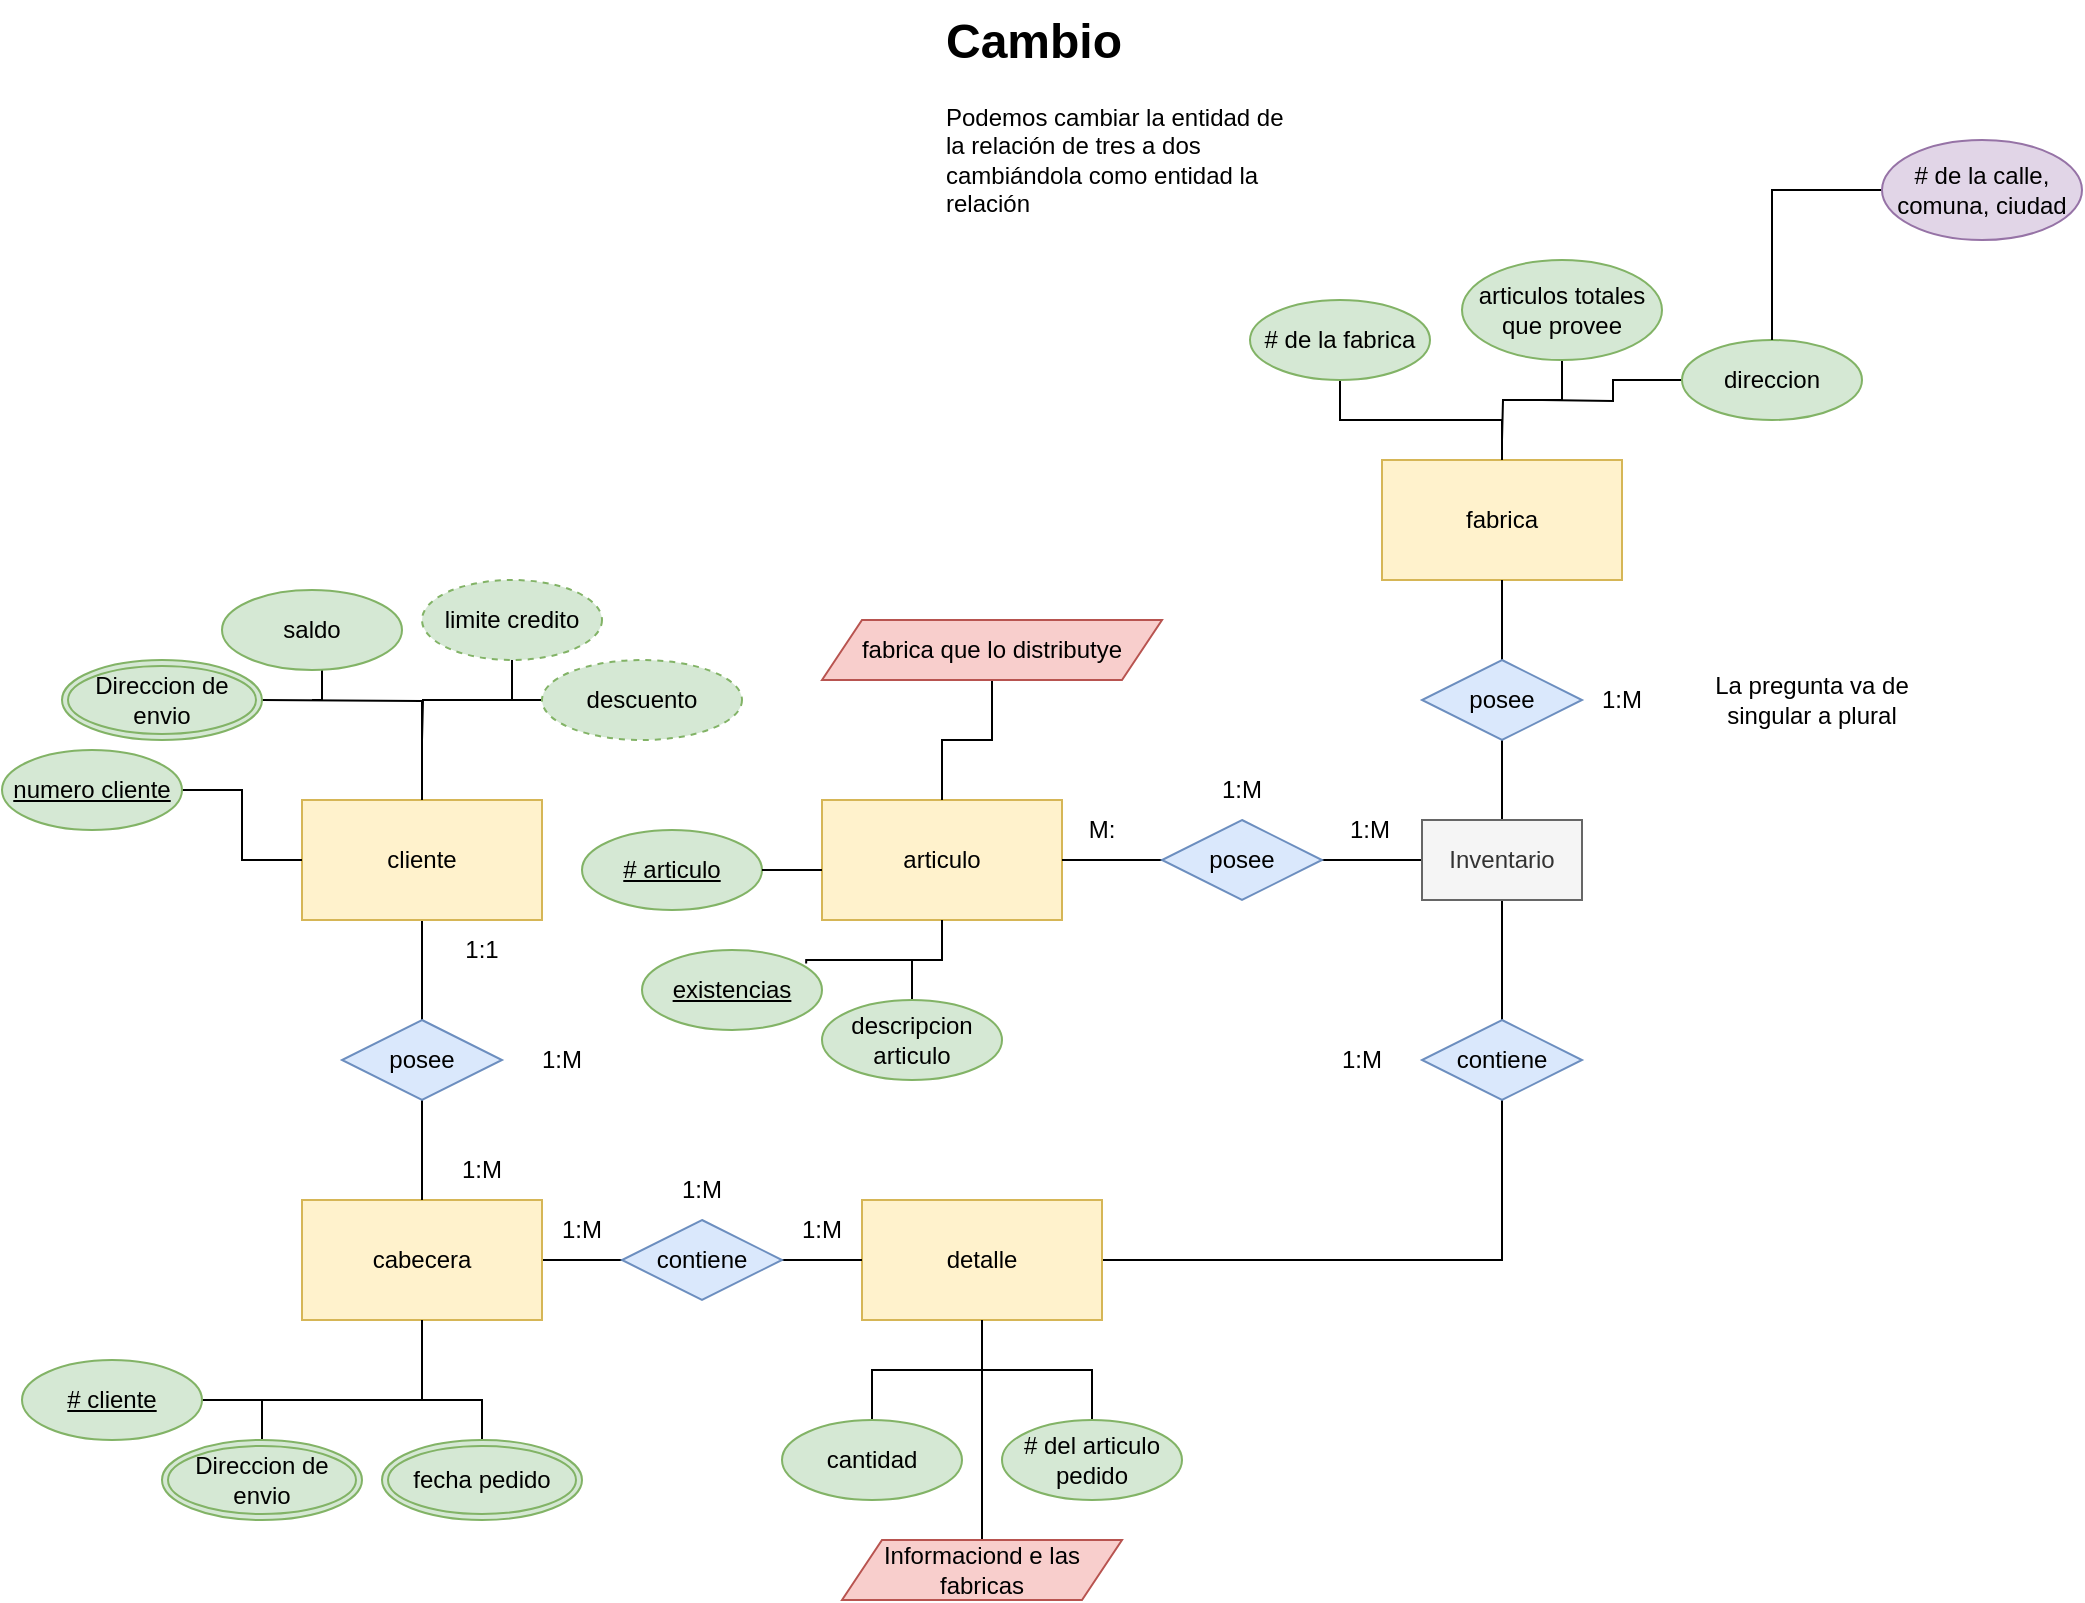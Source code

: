 <mxfile version="24.7.17">
  <diagram name="Página-1" id="-0zjJFNCTmwo6vkKP5nd">
    <mxGraphModel dx="478" dy="260" grid="1" gridSize="10" guides="1" tooltips="1" connect="1" arrows="1" fold="1" page="1" pageScale="1" pageWidth="827" pageHeight="1169" math="0" shadow="0">
      <root>
        <mxCell id="0" />
        <mxCell id="1" parent="0" />
        <mxCell id="e9VeZsLEOE9HL6Gym7Oc-15" style="edgeStyle=orthogonalEdgeStyle;rounded=0;orthogonalLoop=1;jettySize=auto;html=1;entryX=0.5;entryY=1;entryDx=0;entryDy=0;endArrow=none;endFill=0;" parent="1" source="e9VeZsLEOE9HL6Gym7Oc-1" target="e9VeZsLEOE9HL6Gym7Oc-6" edge="1">
          <mxGeometry relative="1" as="geometry" />
        </mxCell>
        <mxCell id="e9VeZsLEOE9HL6Gym7Oc-1" value="detalle" style="rounded=0;whiteSpace=wrap;html=1;fillColor=#fff2cc;strokeColor=#d6b656;" parent="1" vertex="1">
          <mxGeometry x="560" y="600" width="120" height="60" as="geometry" />
        </mxCell>
        <mxCell id="e9VeZsLEOE9HL6Gym7Oc-2" value="fabrica" style="rounded=0;whiteSpace=wrap;html=1;fillColor=#fff2cc;strokeColor=#d6b656;" parent="1" vertex="1">
          <mxGeometry x="820" y="230" width="120" height="60" as="geometry" />
        </mxCell>
        <mxCell id="e9VeZsLEOE9HL6Gym7Oc-11" style="edgeStyle=orthogonalEdgeStyle;rounded=0;orthogonalLoop=1;jettySize=auto;html=1;endArrow=none;endFill=0;" parent="1" source="e9VeZsLEOE9HL6Gym7Oc-3" target="e9VeZsLEOE9HL6Gym7Oc-8" edge="1">
          <mxGeometry relative="1" as="geometry" />
        </mxCell>
        <mxCell id="e9VeZsLEOE9HL6Gym7Oc-3" value="cabecera" style="rounded=0;whiteSpace=wrap;html=1;fillColor=#fff2cc;strokeColor=#d6b656;" parent="1" vertex="1">
          <mxGeometry x="280" y="600" width="120" height="60" as="geometry" />
        </mxCell>
        <mxCell id="e9VeZsLEOE9HL6Gym7Oc-13" style="edgeStyle=orthogonalEdgeStyle;rounded=0;orthogonalLoop=1;jettySize=auto;html=1;entryX=0;entryY=0.5;entryDx=0;entryDy=0;endArrow=none;endFill=0;" parent="1" source="e9VeZsLEOE9HL6Gym7Oc-43" target="e9VeZsLEOE9HL6Gym7Oc-6" edge="1">
          <mxGeometry relative="1" as="geometry" />
        </mxCell>
        <mxCell id="-JTxSzL3S9BexKRUp41m-8" style="edgeStyle=orthogonalEdgeStyle;rounded=0;orthogonalLoop=1;jettySize=auto;html=1;entryX=0.5;entryY=0;entryDx=0;entryDy=0;endArrow=none;endFill=0;" parent="1" source="e9VeZsLEOE9HL6Gym7Oc-4" target="e9VeZsLEOE9HL6Gym7Oc-33" edge="1">
          <mxGeometry relative="1" as="geometry" />
        </mxCell>
        <mxCell id="e9VeZsLEOE9HL6Gym7Oc-4" value="articulo" style="rounded=0;whiteSpace=wrap;html=1;fillColor=#fff2cc;strokeColor=#d6b656;" parent="1" vertex="1">
          <mxGeometry x="540" y="400" width="120" height="60" as="geometry" />
        </mxCell>
        <mxCell id="e9VeZsLEOE9HL6Gym7Oc-9" style="edgeStyle=orthogonalEdgeStyle;rounded=0;orthogonalLoop=1;jettySize=auto;html=1;endArrow=none;endFill=0;" parent="1" source="e9VeZsLEOE9HL6Gym7Oc-5" target="e9VeZsLEOE9HL6Gym7Oc-7" edge="1">
          <mxGeometry relative="1" as="geometry" />
        </mxCell>
        <mxCell id="e9VeZsLEOE9HL6Gym7Oc-5" value="cliente" style="rounded=0;whiteSpace=wrap;html=1;fillColor=#fff2cc;strokeColor=#d6b656;" parent="1" vertex="1">
          <mxGeometry x="280" y="400" width="120" height="60" as="geometry" />
        </mxCell>
        <mxCell id="e9VeZsLEOE9HL6Gym7Oc-14" style="edgeStyle=orthogonalEdgeStyle;rounded=0;orthogonalLoop=1;jettySize=auto;html=1;endArrow=none;endFill=0;" parent="1" source="e9VeZsLEOE9HL6Gym7Oc-6" target="e9VeZsLEOE9HL6Gym7Oc-2" edge="1">
          <mxGeometry relative="1" as="geometry" />
        </mxCell>
        <mxCell id="e9VeZsLEOE9HL6Gym7Oc-6" value="Inventario" style="rounded=0;whiteSpace=wrap;html=1;fillColor=#f5f5f5;strokeColor=#666666;fontColor=#333333;" parent="1" vertex="1">
          <mxGeometry x="840" y="410" width="80" height="40" as="geometry" />
        </mxCell>
        <mxCell id="e9VeZsLEOE9HL6Gym7Oc-10" style="edgeStyle=orthogonalEdgeStyle;rounded=0;orthogonalLoop=1;jettySize=auto;html=1;endArrow=none;endFill=0;" parent="1" source="e9VeZsLEOE9HL6Gym7Oc-7" target="e9VeZsLEOE9HL6Gym7Oc-3" edge="1">
          <mxGeometry relative="1" as="geometry" />
        </mxCell>
        <mxCell id="e9VeZsLEOE9HL6Gym7Oc-7" value="posee" style="rhombus;whiteSpace=wrap;html=1;fillColor=#dae8fc;strokeColor=#6c8ebf;" parent="1" vertex="1">
          <mxGeometry x="300" y="510" width="80" height="40" as="geometry" />
        </mxCell>
        <mxCell id="e9VeZsLEOE9HL6Gym7Oc-12" style="edgeStyle=orthogonalEdgeStyle;rounded=0;orthogonalLoop=1;jettySize=auto;html=1;endArrow=none;endFill=0;" parent="1" source="e9VeZsLEOE9HL6Gym7Oc-8" target="e9VeZsLEOE9HL6Gym7Oc-1" edge="1">
          <mxGeometry relative="1" as="geometry" />
        </mxCell>
        <mxCell id="e9VeZsLEOE9HL6Gym7Oc-8" value="contiene" style="rhombus;whiteSpace=wrap;html=1;fillColor=#dae8fc;strokeColor=#6c8ebf;" parent="1" vertex="1">
          <mxGeometry x="440" y="610" width="80" height="40" as="geometry" />
        </mxCell>
        <mxCell id="e9VeZsLEOE9HL6Gym7Oc-16" value="1:1" style="text;html=1;align=center;verticalAlign=middle;whiteSpace=wrap;rounded=0;" parent="1" vertex="1">
          <mxGeometry x="340" y="460" width="60" height="30" as="geometry" />
        </mxCell>
        <mxCell id="e9VeZsLEOE9HL6Gym7Oc-17" value="1:M" style="text;html=1;align=center;verticalAlign=middle;whiteSpace=wrap;rounded=0;" parent="1" vertex="1">
          <mxGeometry x="340" y="570" width="60" height="30" as="geometry" />
        </mxCell>
        <mxCell id="e9VeZsLEOE9HL6Gym7Oc-18" value="1:M" style="text;html=1;align=center;verticalAlign=middle;whiteSpace=wrap;rounded=0;" parent="1" vertex="1">
          <mxGeometry x="380" y="515" width="60" height="30" as="geometry" />
        </mxCell>
        <mxCell id="e9VeZsLEOE9HL6Gym7Oc-19" value="1:M" style="text;html=1;align=center;verticalAlign=middle;whiteSpace=wrap;rounded=0;" parent="1" vertex="1">
          <mxGeometry x="450" y="580" width="60" height="30" as="geometry" />
        </mxCell>
        <mxCell id="e9VeZsLEOE9HL6Gym7Oc-20" value="1:M" style="text;html=1;align=center;verticalAlign=middle;whiteSpace=wrap;rounded=0;" parent="1" vertex="1">
          <mxGeometry x="390" y="600" width="60" height="30" as="geometry" />
        </mxCell>
        <mxCell id="e9VeZsLEOE9HL6Gym7Oc-21" value="1:M" style="text;html=1;align=center;verticalAlign=middle;whiteSpace=wrap;rounded=0;" parent="1" vertex="1">
          <mxGeometry x="510" y="600" width="60" height="30" as="geometry" />
        </mxCell>
        <mxCell id="e9VeZsLEOE9HL6Gym7Oc-24" value="1:M" style="text;html=1;align=center;verticalAlign=middle;whiteSpace=wrap;rounded=0;" parent="1" vertex="1">
          <mxGeometry x="784" y="400" width="60" height="30" as="geometry" />
        </mxCell>
        <mxCell id="-JTxSzL3S9BexKRUp41m-16" style="edgeStyle=orthogonalEdgeStyle;rounded=0;orthogonalLoop=1;jettySize=auto;html=1;endArrow=none;endFill=0;" parent="1" source="e9VeZsLEOE9HL6Gym7Oc-27" edge="1">
          <mxGeometry relative="1" as="geometry">
            <mxPoint x="340" y="370" as="targetPoint" />
          </mxGeometry>
        </mxCell>
        <mxCell id="e9VeZsLEOE9HL6Gym7Oc-27" value="limite credito" style="ellipse;whiteSpace=wrap;html=1;fillColor=#d5e8d4;strokeColor=#82b366;dashed=1;" parent="1" vertex="1">
          <mxGeometry x="340" y="290" width="90" height="40" as="geometry" />
        </mxCell>
        <mxCell id="-JTxSzL3S9BexKRUp41m-15" style="edgeStyle=orthogonalEdgeStyle;rounded=0;orthogonalLoop=1;jettySize=auto;html=1;endArrow=none;endFill=0;" parent="1" source="e9VeZsLEOE9HL6Gym7Oc-28" edge="1">
          <mxGeometry relative="1" as="geometry">
            <mxPoint x="285" y="350" as="targetPoint" />
            <Array as="points">
              <mxPoint x="290" y="350" />
            </Array>
          </mxGeometry>
        </mxCell>
        <mxCell id="e9VeZsLEOE9HL6Gym7Oc-28" value="saldo" style="ellipse;whiteSpace=wrap;html=1;fillColor=#d5e8d4;strokeColor=#82b366;" parent="1" vertex="1">
          <mxGeometry x="240" y="295" width="90" height="40" as="geometry" />
        </mxCell>
        <mxCell id="-JTxSzL3S9BexKRUp41m-14" style="edgeStyle=orthogonalEdgeStyle;rounded=0;orthogonalLoop=1;jettySize=auto;html=1;endArrow=none;endFill=0;" parent="1" target="e9VeZsLEOE9HL6Gym7Oc-5" edge="1">
          <mxGeometry relative="1" as="geometry">
            <mxPoint x="260" y="350" as="sourcePoint" />
          </mxGeometry>
        </mxCell>
        <mxCell id="-JTxSzL3S9BexKRUp41m-9" style="edgeStyle=orthogonalEdgeStyle;rounded=0;orthogonalLoop=1;jettySize=auto;html=1;endArrow=none;endFill=0;" parent="1" source="e9VeZsLEOE9HL6Gym7Oc-30" target="e9VeZsLEOE9HL6Gym7Oc-5" edge="1">
          <mxGeometry relative="1" as="geometry" />
        </mxCell>
        <mxCell id="e9VeZsLEOE9HL6Gym7Oc-30" value="&lt;u&gt;numero cliente&lt;/u&gt;" style="ellipse;whiteSpace=wrap;html=1;fillColor=#d5e8d4;strokeColor=#82b366;" parent="1" vertex="1">
          <mxGeometry x="130" y="375" width="90" height="40" as="geometry" />
        </mxCell>
        <mxCell id="e9VeZsLEOE9HL6Gym7Oc-31" value="&lt;u&gt;# articulo&lt;/u&gt;" style="ellipse;whiteSpace=wrap;html=1;fillColor=#d5e8d4;strokeColor=#82b366;" parent="1" vertex="1">
          <mxGeometry x="420" y="415" width="90" height="40" as="geometry" />
        </mxCell>
        <mxCell id="e9VeZsLEOE9HL6Gym7Oc-32" value="&lt;u&gt;existencias&lt;/u&gt;" style="ellipse;whiteSpace=wrap;html=1;fillColor=#d5e8d4;strokeColor=#82b366;" parent="1" vertex="1">
          <mxGeometry x="450" y="475" width="90" height="40" as="geometry" />
        </mxCell>
        <mxCell id="e9VeZsLEOE9HL6Gym7Oc-33" value="descripcion articulo" style="ellipse;whiteSpace=wrap;html=1;fillColor=#d5e8d4;strokeColor=#82b366;" parent="1" vertex="1">
          <mxGeometry x="540" y="500" width="90" height="40" as="geometry" />
        </mxCell>
        <mxCell id="-JTxSzL3S9BexKRUp41m-18" style="edgeStyle=orthogonalEdgeStyle;rounded=0;orthogonalLoop=1;jettySize=auto;html=1;entryX=0.5;entryY=1;entryDx=0;entryDy=0;endArrow=none;endFill=0;" parent="1" source="e9VeZsLEOE9HL6Gym7Oc-35" target="e9VeZsLEOE9HL6Gym7Oc-3" edge="1">
          <mxGeometry relative="1" as="geometry" />
        </mxCell>
        <mxCell id="e9VeZsLEOE9HL6Gym7Oc-35" value="&lt;u&gt;# cliente&lt;/u&gt;" style="ellipse;whiteSpace=wrap;html=1;fillColor=#d5e8d4;strokeColor=#82b366;" parent="1" vertex="1">
          <mxGeometry x="140" y="680" width="90" height="40" as="geometry" />
        </mxCell>
        <mxCell id="-JTxSzL3S9BexKRUp41m-19" style="edgeStyle=orthogonalEdgeStyle;rounded=0;orthogonalLoop=1;jettySize=auto;html=1;endArrow=none;endFill=0;" parent="1" source="-hZn1fEZDdsB1EXEqCD2-7" edge="1">
          <mxGeometry relative="1" as="geometry">
            <mxPoint x="290" y="700" as="targetPoint" />
            <mxPoint x="265" y="720" as="sourcePoint" />
          </mxGeometry>
        </mxCell>
        <mxCell id="-JTxSzL3S9BexKRUp41m-33" style="edgeStyle=orthogonalEdgeStyle;rounded=0;orthogonalLoop=1;jettySize=auto;html=1;endArrow=none;endFill=0;" parent="1" source="e9VeZsLEOE9HL6Gym7Oc-39" edge="1">
          <mxGeometry relative="1" as="geometry">
            <mxPoint x="900" y="200" as="targetPoint" />
          </mxGeometry>
        </mxCell>
        <mxCell id="e9VeZsLEOE9HL6Gym7Oc-39" value="direccion" style="ellipse;whiteSpace=wrap;html=1;fillColor=#d5e8d4;strokeColor=#82b366;" parent="1" vertex="1">
          <mxGeometry x="970" y="170" width="90" height="40" as="geometry" />
        </mxCell>
        <mxCell id="e9VeZsLEOE9HL6Gym7Oc-40" value="&lt;h1 style=&quot;margin-top: 0px;&quot;&gt;&lt;span style=&quot;background-color: initial;&quot;&gt;Cambio&lt;/span&gt;&lt;br&gt;&lt;/h1&gt;&lt;div&gt;&lt;span style=&quot;background-color: initial;&quot;&gt;Podemos cambiar la entidad de la relación de tres a dos&amp;nbsp;&lt;/span&gt;&lt;/div&gt;&lt;div&gt;&lt;span style=&quot;background-color: initial;&quot;&gt;cambiándola como entidad la relación&lt;/span&gt;&lt;/div&gt;&lt;div&gt;&lt;span style=&quot;background-color: initial;&quot;&gt;&lt;br&gt;&lt;/span&gt;&lt;/div&gt;" style="text;html=1;whiteSpace=wrap;overflow=hidden;rounded=0;" parent="1" vertex="1">
          <mxGeometry x="600" width="180" height="120" as="geometry" />
        </mxCell>
        <mxCell id="e9VeZsLEOE9HL6Gym7Oc-44" value="" style="edgeStyle=orthogonalEdgeStyle;rounded=0;orthogonalLoop=1;jettySize=auto;html=1;entryX=0;entryY=0.5;entryDx=0;entryDy=0;endArrow=none;endFill=0;" parent="1" source="e9VeZsLEOE9HL6Gym7Oc-4" target="e9VeZsLEOE9HL6Gym7Oc-43" edge="1">
          <mxGeometry relative="1" as="geometry">
            <mxPoint x="660" y="430" as="sourcePoint" />
            <mxPoint x="840" y="430" as="targetPoint" />
          </mxGeometry>
        </mxCell>
        <mxCell id="e9VeZsLEOE9HL6Gym7Oc-43" value="posee" style="rhombus;whiteSpace=wrap;html=1;fillColor=#dae8fc;strokeColor=#6c8ebf;" parent="1" vertex="1">
          <mxGeometry x="710" y="410" width="80" height="40" as="geometry" />
        </mxCell>
        <mxCell id="e9VeZsLEOE9HL6Gym7Oc-45" value="posee" style="rhombus;whiteSpace=wrap;html=1;fillColor=#dae8fc;strokeColor=#6c8ebf;" parent="1" vertex="1">
          <mxGeometry x="840" y="330" width="80" height="40" as="geometry" />
        </mxCell>
        <mxCell id="e9VeZsLEOE9HL6Gym7Oc-46" value="contiene" style="rhombus;whiteSpace=wrap;html=1;fillColor=#dae8fc;strokeColor=#6c8ebf;" parent="1" vertex="1">
          <mxGeometry x="840" y="510" width="80" height="40" as="geometry" />
        </mxCell>
        <mxCell id="e9VeZsLEOE9HL6Gym7Oc-47" value="M:" style="text;html=1;align=center;verticalAlign=middle;whiteSpace=wrap;rounded=0;" parent="1" vertex="1">
          <mxGeometry x="650" y="400" width="60" height="30" as="geometry" />
        </mxCell>
        <mxCell id="e9VeZsLEOE9HL6Gym7Oc-48" value="1:M" style="text;html=1;align=center;verticalAlign=middle;whiteSpace=wrap;rounded=0;" parent="1" vertex="1">
          <mxGeometry x="720" y="380" width="60" height="30" as="geometry" />
        </mxCell>
        <mxCell id="e9VeZsLEOE9HL6Gym7Oc-49" value="1:M" style="text;html=1;align=center;verticalAlign=middle;whiteSpace=wrap;rounded=0;" parent="1" vertex="1">
          <mxGeometry x="910" y="335" width="60" height="30" as="geometry" />
        </mxCell>
        <mxCell id="e9VeZsLEOE9HL6Gym7Oc-50" value="La pregunta va de singular a plural" style="text;html=1;align=center;verticalAlign=middle;whiteSpace=wrap;rounded=0;" parent="1" vertex="1">
          <mxGeometry x="970" y="310" width="130" height="80" as="geometry" />
        </mxCell>
        <mxCell id="-JTxSzL3S9BexKRUp41m-31" style="edgeStyle=orthogonalEdgeStyle;rounded=0;orthogonalLoop=1;jettySize=auto;html=1;endArrow=none;endFill=0;" parent="1" source="e9VeZsLEOE9HL6Gym7Oc-51" edge="1">
          <mxGeometry relative="1" as="geometry">
            <mxPoint x="880" y="220" as="targetPoint" />
          </mxGeometry>
        </mxCell>
        <mxCell id="e9VeZsLEOE9HL6Gym7Oc-51" value="articulos totales que provee" style="ellipse;whiteSpace=wrap;html=1;fillColor=#d5e8d4;strokeColor=#82b366;" parent="1" vertex="1">
          <mxGeometry x="860" y="130" width="100" height="50" as="geometry" />
        </mxCell>
        <mxCell id="-JTxSzL3S9BexKRUp41m-30" style="edgeStyle=orthogonalEdgeStyle;rounded=0;orthogonalLoop=1;jettySize=auto;html=1;endArrow=none;endFill=0;" parent="1" source="e9VeZsLEOE9HL6Gym7Oc-52" target="e9VeZsLEOE9HL6Gym7Oc-2" edge="1">
          <mxGeometry relative="1" as="geometry" />
        </mxCell>
        <mxCell id="e9VeZsLEOE9HL6Gym7Oc-52" value="# de la fabrica" style="ellipse;whiteSpace=wrap;html=1;fillColor=#d5e8d4;strokeColor=#82b366;" parent="1" vertex="1">
          <mxGeometry x="754" y="150" width="90" height="40" as="geometry" />
        </mxCell>
        <mxCell id="e9VeZsLEOE9HL6Gym7Oc-53" value="1:M" style="text;html=1;align=center;verticalAlign=middle;whiteSpace=wrap;rounded=0;" parent="1" vertex="1">
          <mxGeometry x="780" y="515" width="60" height="30" as="geometry" />
        </mxCell>
        <mxCell id="-JTxSzL3S9BexKRUp41m-17" style="edgeStyle=orthogonalEdgeStyle;rounded=0;orthogonalLoop=1;jettySize=auto;html=1;endArrow=none;endFill=0;" parent="1" edge="1">
          <mxGeometry relative="1" as="geometry">
            <mxPoint x="380" y="350" as="targetPoint" />
            <mxPoint x="400" y="350" as="sourcePoint" />
          </mxGeometry>
        </mxCell>
        <mxCell id="-JTxSzL3S9BexKRUp41m-2" style="edgeStyle=orthogonalEdgeStyle;rounded=0;orthogonalLoop=1;jettySize=auto;html=1;entryX=0;entryY=0.583;entryDx=0;entryDy=0;entryPerimeter=0;endArrow=none;endFill=0;" parent="1" source="e9VeZsLEOE9HL6Gym7Oc-31" target="e9VeZsLEOE9HL6Gym7Oc-4" edge="1">
          <mxGeometry relative="1" as="geometry" />
        </mxCell>
        <mxCell id="-JTxSzL3S9BexKRUp41m-5" style="edgeStyle=orthogonalEdgeStyle;rounded=0;orthogonalLoop=1;jettySize=auto;html=1;entryX=0.912;entryY=0.169;entryDx=0;entryDy=0;entryPerimeter=0;endArrow=none;endFill=0;" parent="1" source="e9VeZsLEOE9HL6Gym7Oc-4" target="e9VeZsLEOE9HL6Gym7Oc-32" edge="1">
          <mxGeometry relative="1" as="geometry" />
        </mxCell>
        <mxCell id="-JTxSzL3S9BexKRUp41m-23" style="edgeStyle=orthogonalEdgeStyle;rounded=0;orthogonalLoop=1;jettySize=auto;html=1;entryX=0.5;entryY=1;entryDx=0;entryDy=0;endArrow=none;endFill=0;" parent="1" source="-JTxSzL3S9BexKRUp41m-21" target="e9VeZsLEOE9HL6Gym7Oc-1" edge="1">
          <mxGeometry relative="1" as="geometry" />
        </mxCell>
        <mxCell id="-JTxSzL3S9BexKRUp41m-21" value="cantidad" style="ellipse;whiteSpace=wrap;html=1;fillColor=#d5e8d4;strokeColor=#82b366;" parent="1" vertex="1">
          <mxGeometry x="520" y="710" width="90" height="40" as="geometry" />
        </mxCell>
        <mxCell id="-JTxSzL3S9BexKRUp41m-24" style="edgeStyle=orthogonalEdgeStyle;rounded=0;orthogonalLoop=1;jettySize=auto;html=1;entryX=0.5;entryY=1;entryDx=0;entryDy=0;endArrow=none;endFill=0;" parent="1" source="-JTxSzL3S9BexKRUp41m-22" target="e9VeZsLEOE9HL6Gym7Oc-1" edge="1">
          <mxGeometry relative="1" as="geometry" />
        </mxCell>
        <mxCell id="-JTxSzL3S9BexKRUp41m-22" value="# del articulo pedido" style="ellipse;whiteSpace=wrap;html=1;fillColor=#d5e8d4;strokeColor=#82b366;" parent="1" vertex="1">
          <mxGeometry x="630" y="710" width="90" height="40" as="geometry" />
        </mxCell>
        <mxCell id="-JTxSzL3S9BexKRUp41m-26" style="edgeStyle=orthogonalEdgeStyle;rounded=0;orthogonalLoop=1;jettySize=auto;html=1;endArrow=none;endFill=0;" parent="1" source="-JTxSzL3S9BexKRUp41m-25" edge="1">
          <mxGeometry relative="1" as="geometry">
            <mxPoint x="620" y="680" as="targetPoint" />
          </mxGeometry>
        </mxCell>
        <mxCell id="-JTxSzL3S9BexKRUp41m-25" value="Informaciond e las fabricas" style="shape=parallelogram;perimeter=parallelogramPerimeter;whiteSpace=wrap;html=1;fixedSize=1;fillColor=#f8cecc;strokeColor=#b85450;" parent="1" vertex="1">
          <mxGeometry x="550" y="770" width="140" height="30" as="geometry" />
        </mxCell>
        <mxCell id="-JTxSzL3S9BexKRUp41m-28" value="" style="edgeStyle=orthogonalEdgeStyle;rounded=0;orthogonalLoop=1;jettySize=auto;html=1;endArrow=none;endFill=0;" parent="1" source="-JTxSzL3S9BexKRUp41m-27" target="e9VeZsLEOE9HL6Gym7Oc-4" edge="1">
          <mxGeometry relative="1" as="geometry" />
        </mxCell>
        <mxCell id="-JTxSzL3S9BexKRUp41m-27" value="fabrica que lo distributye" style="shape=parallelogram;perimeter=parallelogramPerimeter;whiteSpace=wrap;html=1;fixedSize=1;fillColor=#f8cecc;strokeColor=#b85450;" parent="1" vertex="1">
          <mxGeometry x="540" y="310" width="170" height="30" as="geometry" />
        </mxCell>
        <mxCell id="-JTxSzL3S9BexKRUp41m-37" style="edgeStyle=orthogonalEdgeStyle;rounded=0;orthogonalLoop=1;jettySize=auto;html=1;endArrow=none;endFill=0;" parent="1" source="-JTxSzL3S9BexKRUp41m-35" target="e9VeZsLEOE9HL6Gym7Oc-39" edge="1">
          <mxGeometry relative="1" as="geometry" />
        </mxCell>
        <mxCell id="-JTxSzL3S9BexKRUp41m-35" value="# de la calle, comuna, ciudad" style="ellipse;whiteSpace=wrap;html=1;fillColor=#e1d5e7;strokeColor=#9673a6;" parent="1" vertex="1">
          <mxGeometry x="1070" y="70" width="100" height="50" as="geometry" />
        </mxCell>
        <mxCell id="-hZn1fEZDdsB1EXEqCD2-4" value="Direccion de envio" style="ellipse;shape=doubleEllipse;margin=3;whiteSpace=wrap;html=1;align=center;strokeColor=#82b366;verticalAlign=middle;fontFamily=Helvetica;fontSize=12;fillColor=#d5e8d4;" vertex="1" parent="1">
          <mxGeometry x="160" y="330" width="100" height="40" as="geometry" />
        </mxCell>
        <mxCell id="-hZn1fEZDdsB1EXEqCD2-5" value="descuento" style="ellipse;whiteSpace=wrap;html=1;align=center;dashed=1;strokeColor=#82b366;verticalAlign=middle;fontFamily=Helvetica;fontSize=12;fillColor=#d5e8d4;" vertex="1" parent="1">
          <mxGeometry x="400" y="330" width="100" height="40" as="geometry" />
        </mxCell>
        <mxCell id="-hZn1fEZDdsB1EXEqCD2-7" value="Direccion de envio" style="ellipse;shape=doubleEllipse;margin=3;whiteSpace=wrap;html=1;align=center;strokeColor=#82b366;verticalAlign=middle;fontFamily=Helvetica;fontSize=12;fillColor=#d5e8d4;" vertex="1" parent="1">
          <mxGeometry x="210" y="720" width="100" height="40" as="geometry" />
        </mxCell>
        <mxCell id="-hZn1fEZDdsB1EXEqCD2-9" style="edgeStyle=orthogonalEdgeStyle;rounded=0;orthogonalLoop=1;jettySize=auto;html=1;fontFamily=Helvetica;fontSize=12;fontColor=default;endArrow=none;endFill=0;" edge="1" parent="1" source="-hZn1fEZDdsB1EXEqCD2-8">
          <mxGeometry relative="1" as="geometry">
            <mxPoint x="330" y="700" as="targetPoint" />
          </mxGeometry>
        </mxCell>
        <mxCell id="-hZn1fEZDdsB1EXEqCD2-8" value="fecha pedido" style="ellipse;shape=doubleEllipse;margin=3;whiteSpace=wrap;html=1;align=center;strokeColor=#82b366;verticalAlign=middle;fontFamily=Helvetica;fontSize=12;fillColor=#d5e8d4;" vertex="1" parent="1">
          <mxGeometry x="320" y="720" width="100" height="40" as="geometry" />
        </mxCell>
      </root>
    </mxGraphModel>
  </diagram>
</mxfile>
